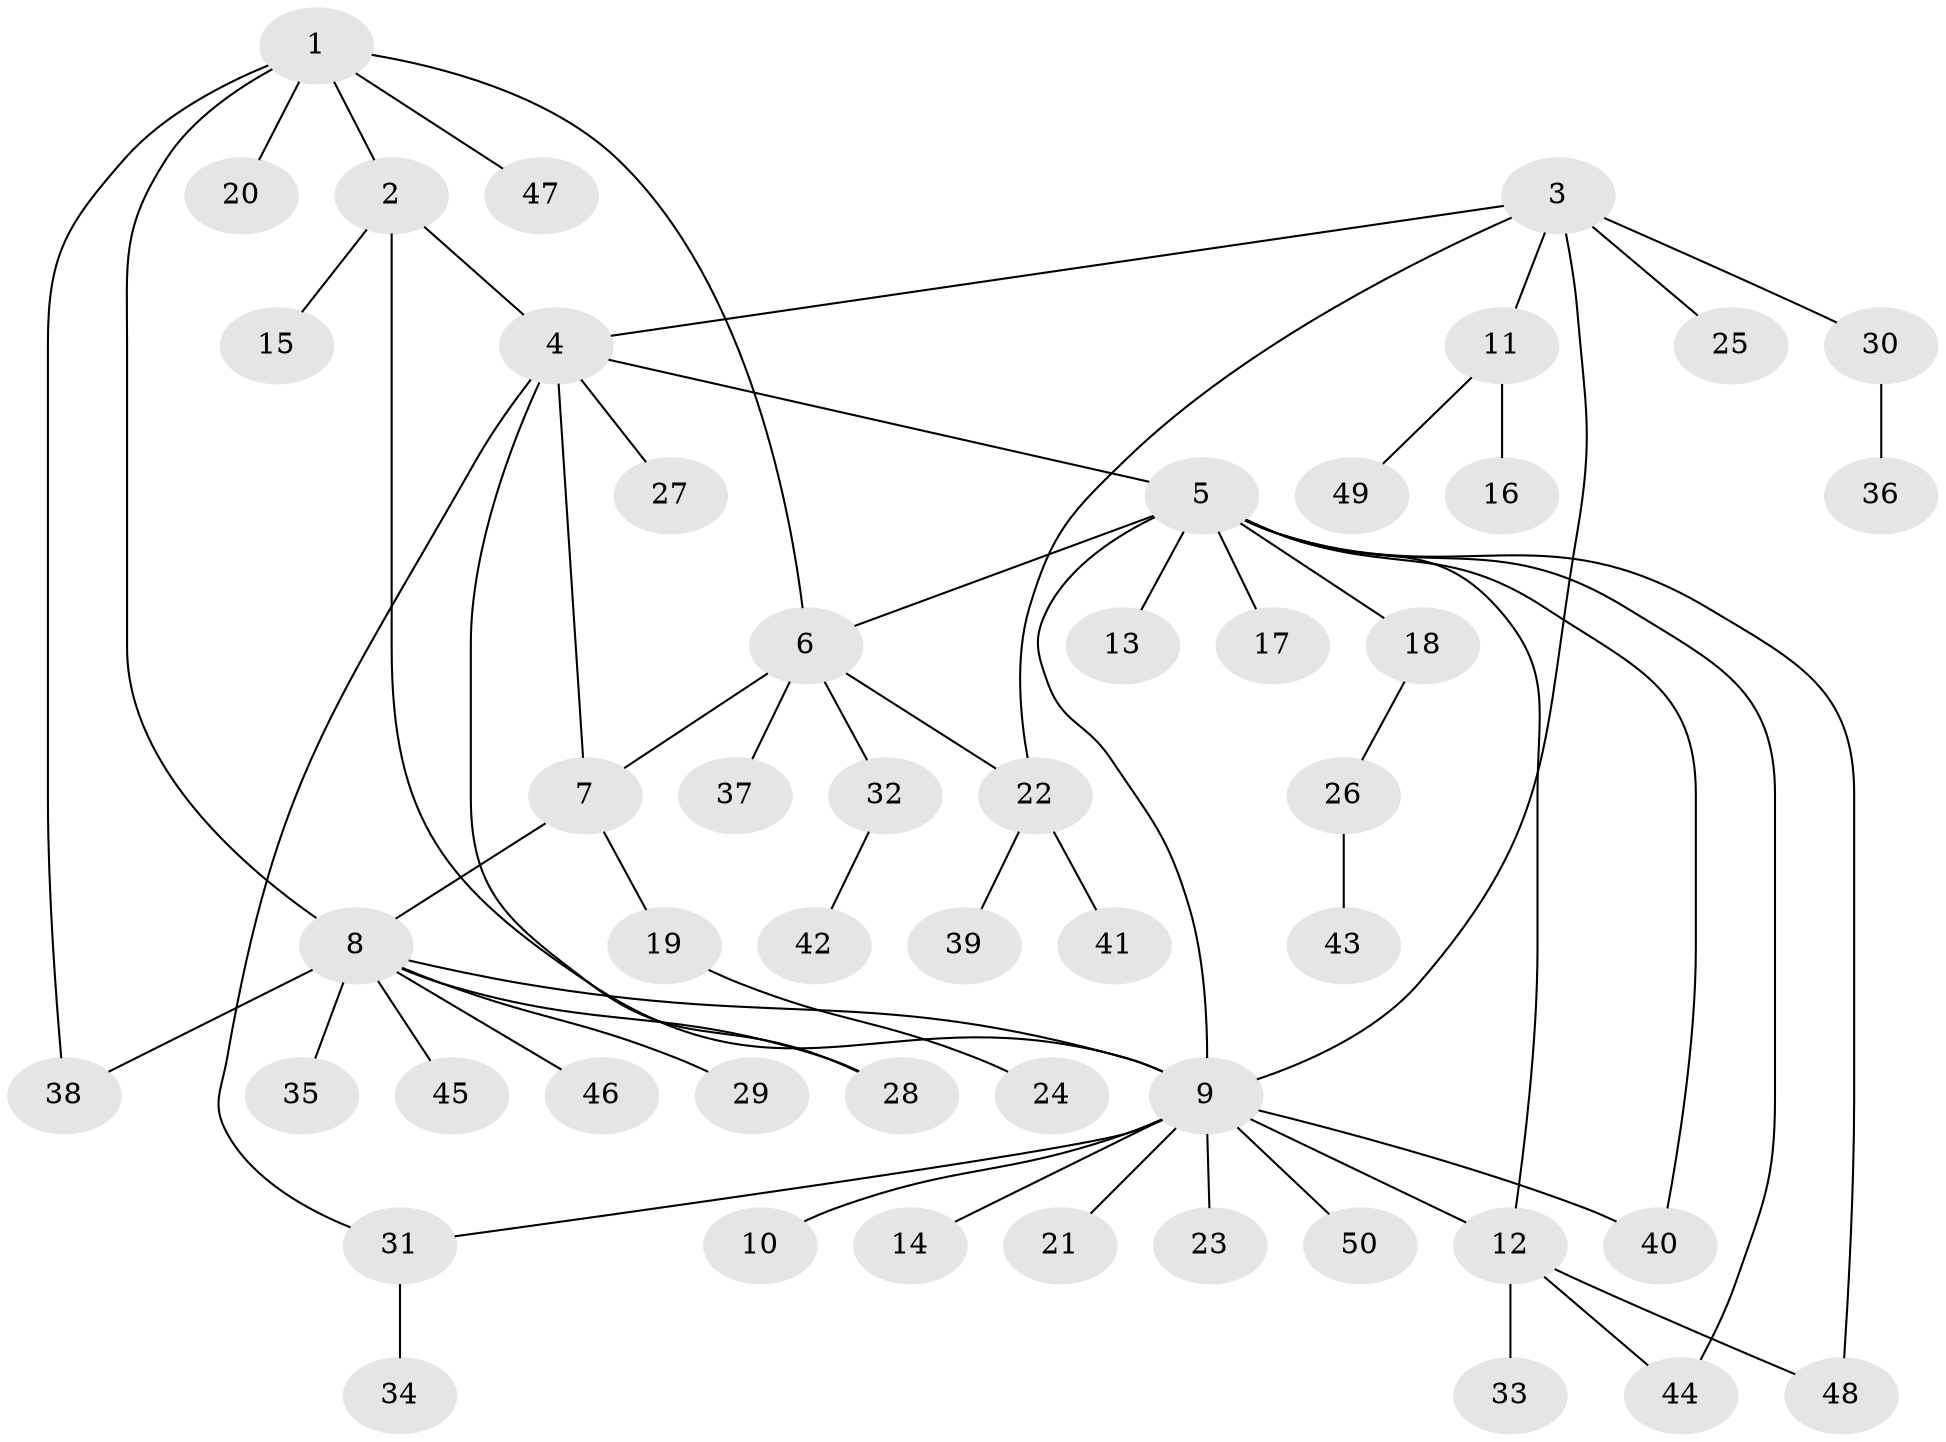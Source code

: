// Generated by graph-tools (version 1.1) at 2025/26/03/09/25 03:26:38]
// undirected, 50 vertices, 63 edges
graph export_dot {
graph [start="1"]
  node [color=gray90,style=filled];
  1;
  2;
  3;
  4;
  5;
  6;
  7;
  8;
  9;
  10;
  11;
  12;
  13;
  14;
  15;
  16;
  17;
  18;
  19;
  20;
  21;
  22;
  23;
  24;
  25;
  26;
  27;
  28;
  29;
  30;
  31;
  32;
  33;
  34;
  35;
  36;
  37;
  38;
  39;
  40;
  41;
  42;
  43;
  44;
  45;
  46;
  47;
  48;
  49;
  50;
  1 -- 2;
  1 -- 6;
  1 -- 8;
  1 -- 20;
  1 -- 38;
  1 -- 47;
  2 -- 4;
  2 -- 9;
  2 -- 15;
  3 -- 4;
  3 -- 9;
  3 -- 11;
  3 -- 22;
  3 -- 25;
  3 -- 30;
  4 -- 5;
  4 -- 7;
  4 -- 27;
  4 -- 28;
  4 -- 31;
  5 -- 6;
  5 -- 9;
  5 -- 12;
  5 -- 13;
  5 -- 17;
  5 -- 18;
  5 -- 40;
  5 -- 44;
  5 -- 48;
  6 -- 7;
  6 -- 22;
  6 -- 32;
  6 -- 37;
  7 -- 8;
  7 -- 19;
  8 -- 9;
  8 -- 28;
  8 -- 29;
  8 -- 35;
  8 -- 38;
  8 -- 45;
  8 -- 46;
  9 -- 10;
  9 -- 12;
  9 -- 14;
  9 -- 21;
  9 -- 23;
  9 -- 31;
  9 -- 40;
  9 -- 50;
  11 -- 16;
  11 -- 49;
  12 -- 33;
  12 -- 44;
  12 -- 48;
  18 -- 26;
  19 -- 24;
  22 -- 39;
  22 -- 41;
  26 -- 43;
  30 -- 36;
  31 -- 34;
  32 -- 42;
}
